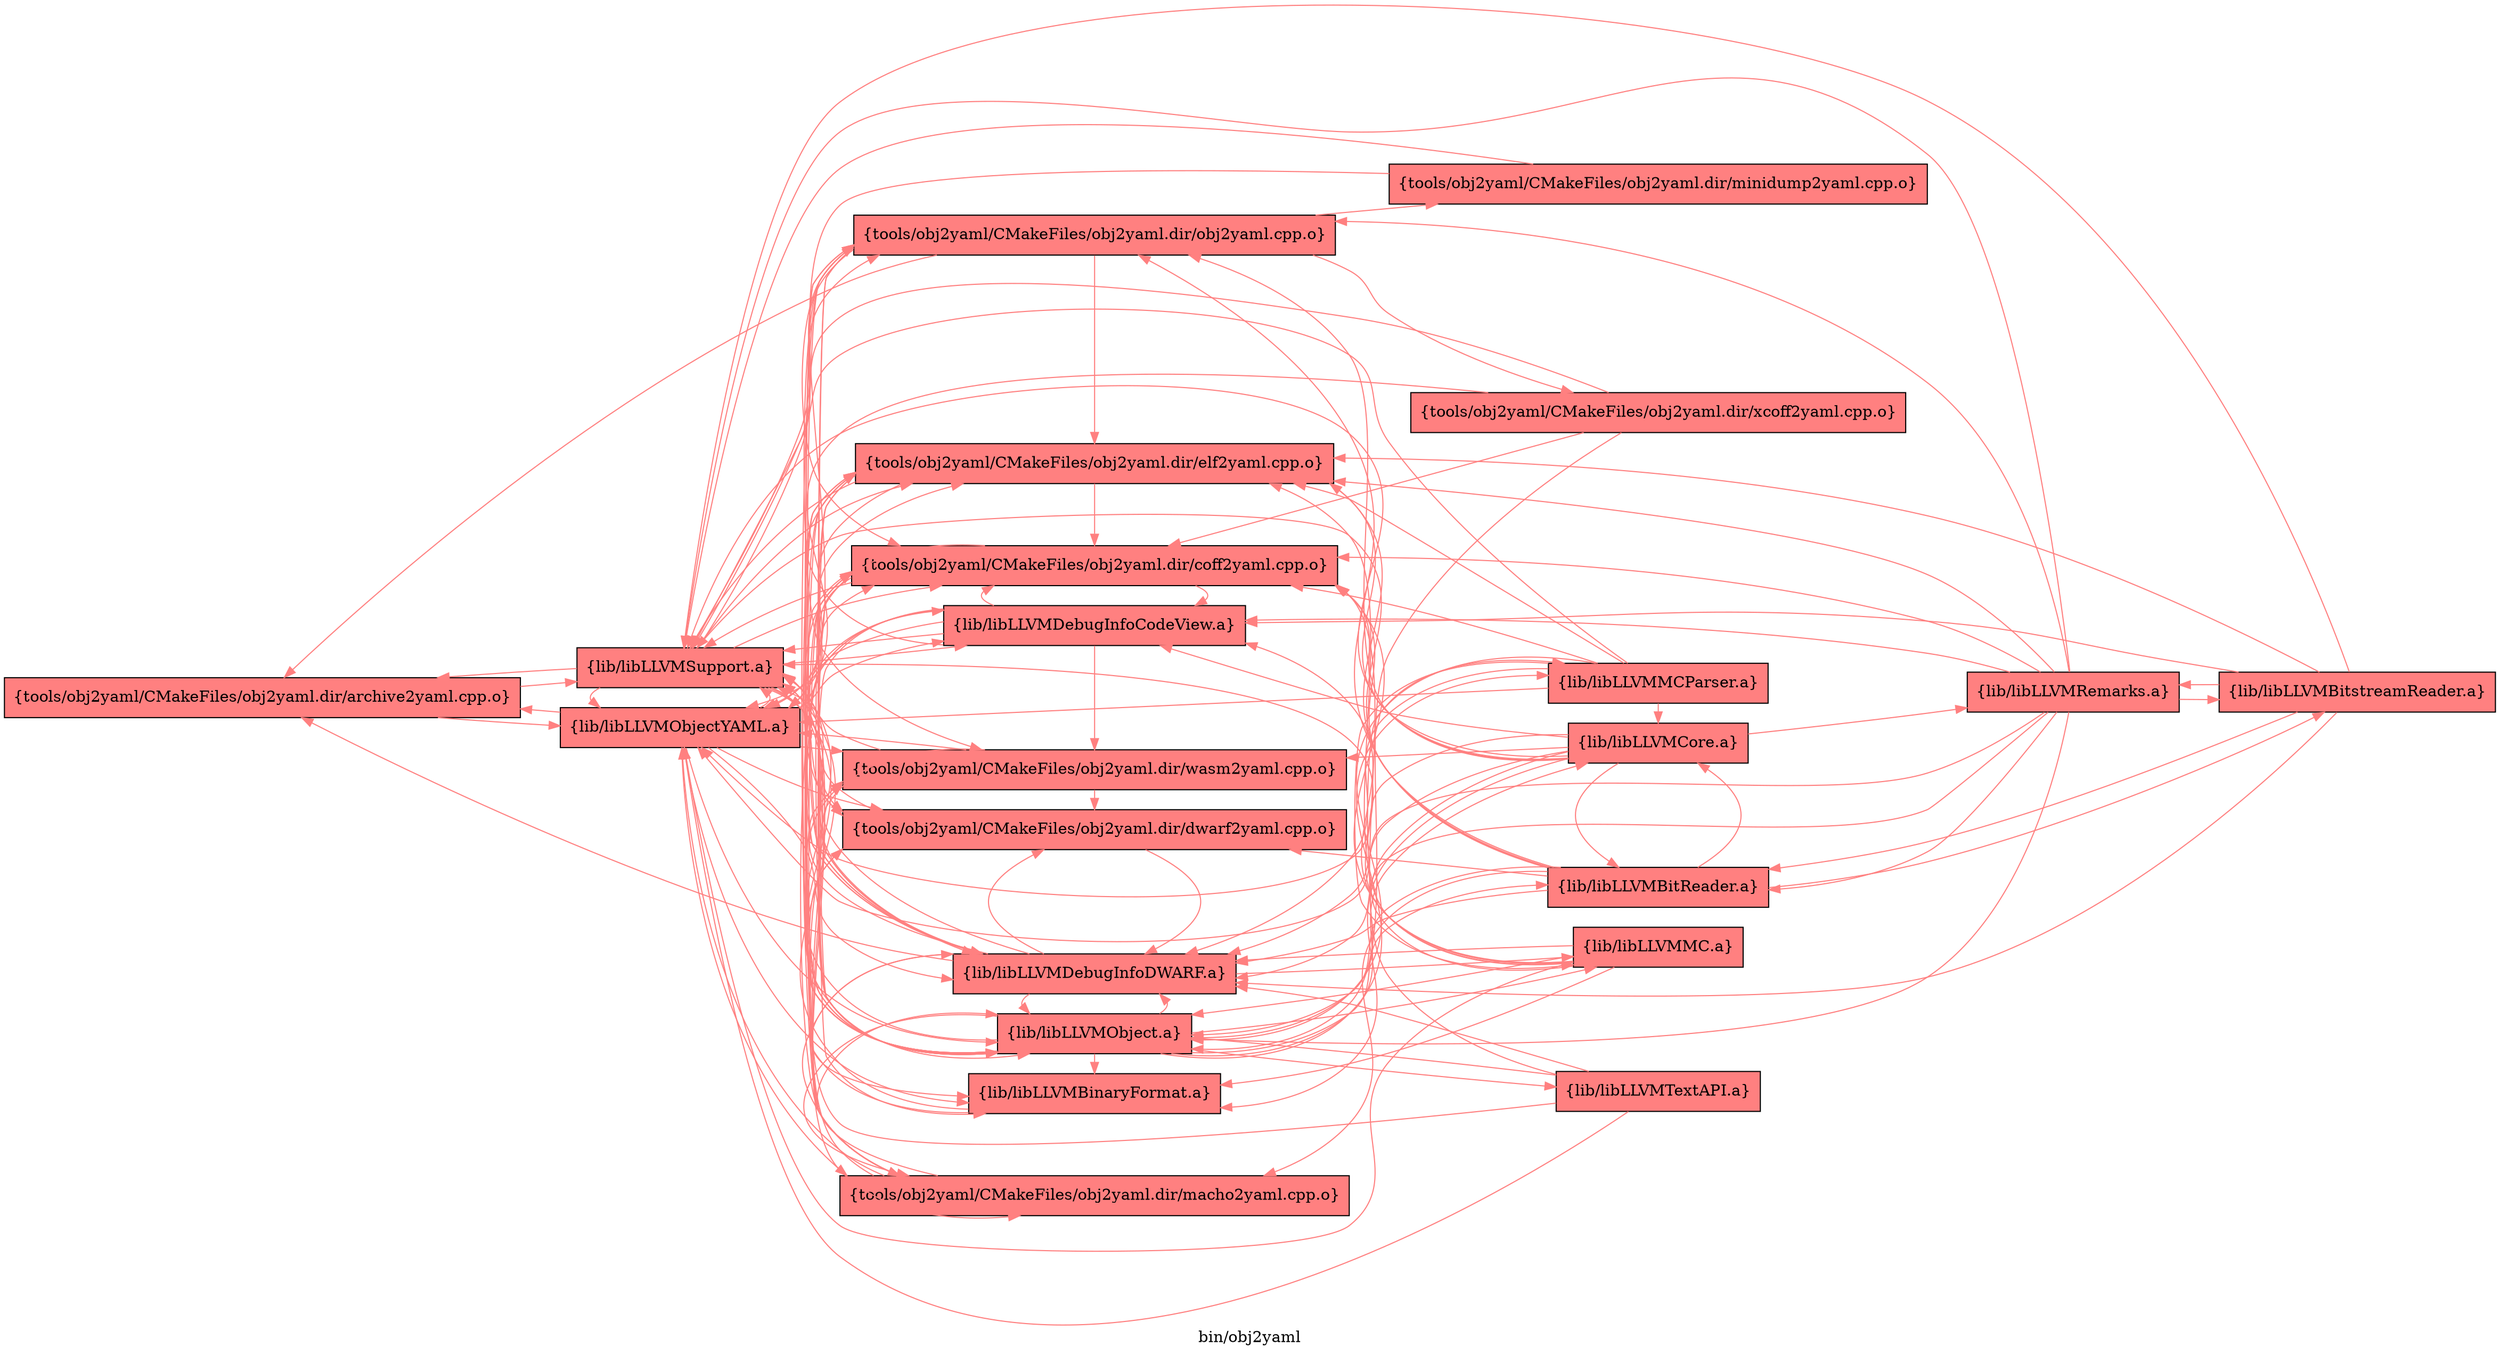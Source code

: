 digraph "bin/obj2yaml" {
	label="bin/obj2yaml";
	rankdir="LR"
	{ rank=same; Node0x557ee653def8;  }
	{ rank=same; Node0x557ee6536a18; Node0x557ee6537968;  }
	{ rank=same; Node0x557ee653c1e8; Node0x557ee653c5f8; Node0x557ee653ba18; Node0x557ee65366a8; Node0x557ee653b7e8; Node0x557ee653b298; Node0x557ee6536ec8; Node0x557ee653a898; Node0x557ee65355c8; Node0x557ee653d1d8;  }
	{ rank=same; Node0x557ee6534ee8; Node0x557ee6538408; Node0x557ee6537e18; Node0x557ee65346c8; Node0x557ee65353e8; Node0x557ee6535528; Node0x557ee6535bb8;  }

	Node0x557ee653def8 [shape=record,shape=box,style=filled,fillcolor="1.000000 0.5 1",group=1,label="{tools/obj2yaml/CMakeFiles/obj2yaml.dir/archive2yaml.cpp.o}"];
	Node0x557ee653def8 -> Node0x557ee6536a18[color="1.000000 0.5 1"];
	Node0x557ee653def8 -> Node0x557ee6537968[color="1.000000 0.5 1"];
	Node0x557ee6536a18 [shape=record,shape=box,style=filled,fillcolor="1.000000 0.5 1",group=1,label="{lib/libLLVMObjectYAML.a}"];
	Node0x557ee6536a18 -> Node0x557ee653def8[color="1.000000 0.5 1"];
	Node0x557ee6536a18 -> Node0x557ee653c1e8[color="1.000000 0.5 1"];
	Node0x557ee6536a18 -> Node0x557ee6537968[color="1.000000 0.5 1"];
	Node0x557ee6536a18 -> Node0x557ee653c5f8[color="1.000000 0.5 1"];
	Node0x557ee6536a18 -> Node0x557ee653ba18[color="1.000000 0.5 1"];
	Node0x557ee6536a18 -> Node0x557ee65366a8[color="1.000000 0.5 1"];
	Node0x557ee6536a18 -> Node0x557ee653b7e8[color="1.000000 0.5 1"];
	Node0x557ee6536a18 -> Node0x557ee653b298[color="1.000000 0.5 1"];
	Node0x557ee6536a18 -> Node0x557ee6536ec8[color="1.000000 0.5 1"];
	Node0x557ee6536a18 -> Node0x557ee653a898[color="1.000000 0.5 1"];
	Node0x557ee6536a18 -> Node0x557ee65355c8[color="1.000000 0.5 1"];
	Node0x557ee6537968 [shape=record,shape=box,style=filled,fillcolor="1.000000 0.5 1",group=1,label="{lib/libLLVMSupport.a}"];
	Node0x557ee6537968 -> Node0x557ee6536ec8[color="1.000000 0.5 1"];
	Node0x557ee6537968 -> Node0x557ee653c1e8[color="1.000000 0.5 1"];
	Node0x557ee6537968 -> Node0x557ee653c5f8[color="1.000000 0.5 1"];
	Node0x557ee6537968 -> Node0x557ee653b7e8[color="1.000000 0.5 1"];
	Node0x557ee6537968 -> Node0x557ee6536a18[color="1.000000 0.5 1"];
	Node0x557ee6537968 -> Node0x557ee653d1d8[color="1.000000 0.5 1"];
	Node0x557ee6537968 -> Node0x557ee65366a8[color="1.000000 0.5 1"];
	Node0x557ee6537968 -> Node0x557ee653b298[color="1.000000 0.5 1"];
	Node0x557ee6537968 -> Node0x557ee653def8[color="1.000000 0.5 1"];
	Node0x557ee6537968 -> Node0x557ee653ba18[color="1.000000 0.5 1"];
	Node0x557ee653d1d8 [shape=record,shape=box,style=filled,fillcolor="1.000000 0.5 1",group=1,label="{tools/obj2yaml/CMakeFiles/obj2yaml.dir/obj2yaml.cpp.o}"];
	Node0x557ee653d1d8 -> Node0x557ee653def8[color="1.000000 0.5 1"];
	Node0x557ee653d1d8 -> Node0x557ee653c5f8[color="1.000000 0.5 1"];
	Node0x557ee653d1d8 -> Node0x557ee653c1e8[color="1.000000 0.5 1"];
	Node0x557ee653d1d8 -> Node0x557ee65366a8[color="1.000000 0.5 1"];
	Node0x557ee653d1d8 -> Node0x557ee6535528[color="1.000000 0.5 1"];
	Node0x557ee653d1d8 -> Node0x557ee6535bb8[color="1.000000 0.5 1"];
	Node0x557ee653d1d8 -> Node0x557ee65355c8[color="1.000000 0.5 1"];
	Node0x557ee653d1d8 -> Node0x557ee653a898[color="1.000000 0.5 1"];
	Node0x557ee653d1d8 -> Node0x557ee6536ec8[color="1.000000 0.5 1"];
	Node0x557ee653d1d8 -> Node0x557ee6537968[color="1.000000 0.5 1"];
	Node0x557ee653c5f8 [shape=record,shape=box,style=filled,fillcolor="1.000000 0.5 1",group=1,label="{tools/obj2yaml/CMakeFiles/obj2yaml.dir/coff2yaml.cpp.o}"];
	Node0x557ee653c5f8 -> Node0x557ee653b7e8[color="1.000000 0.5 1"];
	Node0x557ee653c5f8 -> Node0x557ee6536ec8[color="1.000000 0.5 1"];
	Node0x557ee653c5f8 -> Node0x557ee6536a18[color="1.000000 0.5 1"];
	Node0x557ee653c5f8 -> Node0x557ee6537968[color="1.000000 0.5 1"];
	Node0x557ee653c1e8 [shape=record,shape=box,style=filled,fillcolor="1.000000 0.5 1",group=1,label="{tools/obj2yaml/CMakeFiles/obj2yaml.dir/elf2yaml.cpp.o}"];
	Node0x557ee653c1e8 -> Node0x557ee653c5f8[color="1.000000 0.5 1"];
	Node0x557ee653c1e8 -> Node0x557ee653ba18[color="1.000000 0.5 1"];
	Node0x557ee653c1e8 -> Node0x557ee653b298[color="1.000000 0.5 1"];
	Node0x557ee653c1e8 -> Node0x557ee6536ec8[color="1.000000 0.5 1"];
	Node0x557ee653c1e8 -> Node0x557ee6536a18[color="1.000000 0.5 1"];
	Node0x557ee653c1e8 -> Node0x557ee6537968[color="1.000000 0.5 1"];
	Node0x557ee65366a8 [shape=record,shape=box,style=filled,fillcolor="1.000000 0.5 1",group=1,label="{tools/obj2yaml/CMakeFiles/obj2yaml.dir/macho2yaml.cpp.o}"];
	Node0x557ee65366a8 -> Node0x557ee653c5f8[color="1.000000 0.5 1"];
	Node0x557ee65366a8 -> Node0x557ee653ba18[color="1.000000 0.5 1"];
	Node0x557ee65366a8 -> Node0x557ee653c1e8[color="1.000000 0.5 1"];
	Node0x557ee65366a8 -> Node0x557ee653b298[color="1.000000 0.5 1"];
	Node0x557ee65366a8 -> Node0x557ee6536ec8[color="1.000000 0.5 1"];
	Node0x557ee65366a8 -> Node0x557ee6536a18[color="1.000000 0.5 1"];
	Node0x557ee65366a8 -> Node0x557ee6537968[color="1.000000 0.5 1"];
	Node0x557ee6535528 [shape=record,shape=box,style=filled,fillcolor="1.000000 0.5 1",group=1,label="{tools/obj2yaml/CMakeFiles/obj2yaml.dir/minidump2yaml.cpp.o}"];
	Node0x557ee6535528 -> Node0x557ee6536a18[color="1.000000 0.5 1"];
	Node0x557ee6535528 -> Node0x557ee6537968[color="1.000000 0.5 1"];
	Node0x557ee6535bb8 [shape=record,shape=box,style=filled,fillcolor="1.000000 0.5 1",group=1,label="{tools/obj2yaml/CMakeFiles/obj2yaml.dir/xcoff2yaml.cpp.o}"];
	Node0x557ee6535bb8 -> Node0x557ee653c5f8[color="1.000000 0.5 1"];
	Node0x557ee6535bb8 -> Node0x557ee6536ec8[color="1.000000 0.5 1"];
	Node0x557ee6535bb8 -> Node0x557ee6536a18[color="1.000000 0.5 1"];
	Node0x557ee6535bb8 -> Node0x557ee6537968[color="1.000000 0.5 1"];
	Node0x557ee65355c8 [shape=record,shape=box,style=filled,fillcolor="1.000000 0.5 1",group=1,label="{tools/obj2yaml/CMakeFiles/obj2yaml.dir/wasm2yaml.cpp.o}"];
	Node0x557ee65355c8 -> Node0x557ee653ba18[color="1.000000 0.5 1"];
	Node0x557ee65355c8 -> Node0x557ee6536ec8[color="1.000000 0.5 1"];
	Node0x557ee65355c8 -> Node0x557ee6536a18[color="1.000000 0.5 1"];
	Node0x557ee65355c8 -> Node0x557ee6537968[color="1.000000 0.5 1"];
	Node0x557ee653a898 [shape=record,shape=box,style=filled,fillcolor="1.000000 0.5 1",group=1,label="{lib/libLLVMBinaryFormat.a}"];
	Node0x557ee653a898 -> Node0x557ee653d1d8[color="1.000000 0.5 1"];
	Node0x557ee653a898 -> Node0x557ee6537968[color="1.000000 0.5 1"];
	Node0x557ee6536ec8 [shape=record,shape=box,style=filled,fillcolor="1.000000 0.5 1",group=1,label="{lib/libLLVMObject.a}"];
	Node0x557ee6536ec8 -> Node0x557ee653d1d8[color="1.000000 0.5 1"];
	Node0x557ee6536ec8 -> Node0x557ee653a898[color="1.000000 0.5 1"];
	Node0x557ee6536ec8 -> Node0x557ee6537968[color="1.000000 0.5 1"];
	Node0x557ee6536ec8 -> Node0x557ee653c5f8[color="1.000000 0.5 1"];
	Node0x557ee6536ec8 -> Node0x557ee653c1e8[color="1.000000 0.5 1"];
	Node0x557ee6536ec8 -> Node0x557ee653b298[color="1.000000 0.5 1"];
	Node0x557ee6536ec8 -> Node0x557ee6534ee8[color="1.000000 0.5 1"];
	Node0x557ee6536ec8 -> Node0x557ee6538408[color="1.000000 0.5 1"];
	Node0x557ee6536ec8 -> Node0x557ee6537e18[color="1.000000 0.5 1"];
	Node0x557ee6536ec8 -> Node0x557ee65346c8[color="1.000000 0.5 1"];
	Node0x557ee6536ec8 -> Node0x557ee65366a8[color="1.000000 0.5 1"];
	Node0x557ee6536ec8 -> Node0x557ee653ba18[color="1.000000 0.5 1"];
	Node0x557ee6536ec8 -> Node0x557ee65353e8[color="1.000000 0.5 1"];
	Node0x557ee6536ec8 -> Node0x557ee65355c8[color="1.000000 0.5 1"];
	Node0x557ee653b7e8 [shape=record,shape=box,style=filled,fillcolor="1.000000 0.5 1",group=1,label="{lib/libLLVMDebugInfoCodeView.a}"];
	Node0x557ee653b7e8 -> Node0x557ee653c5f8[color="1.000000 0.5 1"];
	Node0x557ee653b7e8 -> Node0x557ee6537968[color="1.000000 0.5 1"];
	Node0x557ee653b7e8 -> Node0x557ee65355c8[color="1.000000 0.5 1"];
	Node0x557ee653b7e8 -> Node0x557ee6536a18[color="1.000000 0.5 1"];
	Node0x557ee653b7e8 -> Node0x557ee653c1e8[color="1.000000 0.5 1"];
	Node0x557ee653b7e8 -> Node0x557ee65366a8[color="1.000000 0.5 1"];
	Node0x557ee653b7e8 -> Node0x557ee6536ec8[color="1.000000 0.5 1"];
	Node0x557ee653b7e8 -> Node0x557ee653b298[color="1.000000 0.5 1"];
	Node0x557ee653ba18 [shape=record,shape=box,style=filled,fillcolor="1.000000 0.5 1",group=1,label="{tools/obj2yaml/CMakeFiles/obj2yaml.dir/dwarf2yaml.cpp.o}"];
	Node0x557ee653ba18 -> Node0x557ee653c5f8[color="1.000000 0.5 1"];
	Node0x557ee653ba18 -> Node0x557ee653b298[color="1.000000 0.5 1"];
	Node0x557ee653ba18 -> Node0x557ee6537968[color="1.000000 0.5 1"];
	Node0x557ee653b298 [shape=record,shape=box,style=filled,fillcolor="1.000000 0.5 1",group=1,label="{lib/libLLVMDebugInfoDWARF.a}"];
	Node0x557ee653b298 -> Node0x557ee653def8[color="1.000000 0.5 1"];
	Node0x557ee653b298 -> Node0x557ee653c5f8[color="1.000000 0.5 1"];
	Node0x557ee653b298 -> Node0x557ee653ba18[color="1.000000 0.5 1"];
	Node0x557ee653b298 -> Node0x557ee653c1e8[color="1.000000 0.5 1"];
	Node0x557ee653b298 -> Node0x557ee653b7e8[color="1.000000 0.5 1"];
	Node0x557ee653b298 -> Node0x557ee653a898[color="1.000000 0.5 1"];
	Node0x557ee653b298 -> Node0x557ee6536ec8[color="1.000000 0.5 1"];
	Node0x557ee653b298 -> Node0x557ee6537968[color="1.000000 0.5 1"];
	Node0x557ee653b298 -> Node0x557ee6534ee8[color="1.000000 0.5 1"];
	Node0x557ee653b298 -> Node0x557ee65355c8[color="1.000000 0.5 1"];
	Node0x557ee653b298 -> Node0x557ee653d1d8[color="1.000000 0.5 1"];
	Node0x557ee6534ee8 [shape=record,shape=box,style=filled,fillcolor="1.000000 0.5 1",group=1,label="{lib/libLLVMMC.a}"];
	Node0x557ee6534ee8 -> Node0x557ee653b7e8[color="1.000000 0.5 1"];
	Node0x557ee6534ee8 -> Node0x557ee6536ec8[color="1.000000 0.5 1"];
	Node0x557ee6534ee8 -> Node0x557ee6537968[color="1.000000 0.5 1"];
	Node0x557ee6534ee8 -> Node0x557ee653c5f8[color="1.000000 0.5 1"];
	Node0x557ee6534ee8 -> Node0x557ee653c1e8[color="1.000000 0.5 1"];
	Node0x557ee6534ee8 -> Node0x557ee653a898[color="1.000000 0.5 1"];
	Node0x557ee6534ee8 -> Node0x557ee6536a18[color="1.000000 0.5 1"];
	Node0x557ee6534ee8 -> Node0x557ee65346c8[color="1.000000 0.5 1"];
	Node0x557ee6534ee8 -> Node0x557ee653b298[color="1.000000 0.5 1"];
	Node0x557ee6538408 [shape=record,shape=box,style=filled,fillcolor="1.000000 0.5 1",group=1,label="{lib/libLLVMBitReader.a}"];
	Node0x557ee6538408 -> Node0x557ee653d1d8[color="1.000000 0.5 1"];
	Node0x557ee6538408 -> Node0x557ee653c5f8[color="1.000000 0.5 1"];
	Node0x557ee6538408 -> Node0x557ee653c1e8[color="1.000000 0.5 1"];
	Node0x557ee6538408 -> Node0x557ee653b298[color="1.000000 0.5 1"];
	Node0x557ee6538408 -> Node0x557ee6536ec8[color="1.000000 0.5 1"];
	Node0x557ee6538408 -> Node0x557ee6537968[color="1.000000 0.5 1"];
	Node0x557ee6538408 -> Node0x557ee6538818[color="1.000000 0.5 1"];
	Node0x557ee6538408 -> Node0x557ee6537e18[color="1.000000 0.5 1"];
	Node0x557ee6538408 -> Node0x557ee653ba18[color="1.000000 0.5 1"];
	Node0x557ee6538408 -> Node0x557ee65366a8[color="1.000000 0.5 1"];
	Node0x557ee6537e18 [shape=record,shape=box,style=filled,fillcolor="1.000000 0.5 1",group=1,label="{lib/libLLVMCore.a}"];
	Node0x557ee6537e18 -> Node0x557ee653b298[color="1.000000 0.5 1"];
	Node0x557ee6537e18 -> Node0x557ee6536ec8[color="1.000000 0.5 1"];
	Node0x557ee6537e18 -> Node0x557ee6537968[color="1.000000 0.5 1"];
	Node0x557ee6537e18 -> Node0x557ee6538408[color="1.000000 0.5 1"];
	Node0x557ee6537e18 -> Node0x557ee653d1d8[color="1.000000 0.5 1"];
	Node0x557ee6537e18 -> Node0x557ee653b7e8[color="1.000000 0.5 1"];
	Node0x557ee6537e18 -> Node0x557ee653a898[color="1.000000 0.5 1"];
	Node0x557ee6537e18 -> Node0x557ee653c5f8[color="1.000000 0.5 1"];
	Node0x557ee6537e18 -> Node0x557ee653c1e8[color="1.000000 0.5 1"];
	Node0x557ee6537e18 -> Node0x557ee6538d68[color="1.000000 0.5 1"];
	Node0x557ee6537e18 -> Node0x557ee6536a18[color="1.000000 0.5 1"];
	Node0x557ee6537e18 -> Node0x557ee65355c8[color="1.000000 0.5 1"];
	Node0x557ee65346c8 [shape=record,shape=box,style=filled,fillcolor="1.000000 0.5 1",group=1,label="{lib/libLLVMMCParser.a}"];
	Node0x557ee65346c8 -> Node0x557ee653c5f8[color="1.000000 0.5 1"];
	Node0x557ee65346c8 -> Node0x557ee653c1e8[color="1.000000 0.5 1"];
	Node0x557ee65346c8 -> Node0x557ee6536ec8[color="1.000000 0.5 1"];
	Node0x557ee65346c8 -> Node0x557ee653b298[color="1.000000 0.5 1"];
	Node0x557ee65346c8 -> Node0x557ee6537968[color="1.000000 0.5 1"];
	Node0x557ee65346c8 -> Node0x557ee6534ee8[color="1.000000 0.5 1"];
	Node0x557ee65346c8 -> Node0x557ee6536a18[color="1.000000 0.5 1"];
	Node0x557ee65346c8 -> Node0x557ee6537e18[color="1.000000 0.5 1"];
	Node0x557ee65353e8 [shape=record,shape=box,style=filled,fillcolor="1.000000 0.5 1",group=1,label="{lib/libLLVMTextAPI.a}"];
	Node0x557ee65353e8 -> Node0x557ee6537968[color="1.000000 0.5 1"];
	Node0x557ee65353e8 -> Node0x557ee653c5f8[color="1.000000 0.5 1"];
	Node0x557ee65353e8 -> Node0x557ee6536ec8[color="1.000000 0.5 1"];
	Node0x557ee65353e8 -> Node0x557ee653b298[color="1.000000 0.5 1"];
	Node0x557ee65353e8 -> Node0x557ee6536a18[color="1.000000 0.5 1"];
	Node0x557ee6538818 [shape=record,shape=box,style=filled,fillcolor="1.000000 0.5 1",group=1,label="{lib/libLLVMBitstreamReader.a}"];
	Node0x557ee6538818 -> Node0x557ee653c1e8[color="1.000000 0.5 1"];
	Node0x557ee6538818 -> Node0x557ee653b7e8[color="1.000000 0.5 1"];
	Node0x557ee6538818 -> Node0x557ee653b298[color="1.000000 0.5 1"];
	Node0x557ee6538818 -> Node0x557ee6537968[color="1.000000 0.5 1"];
	Node0x557ee6538818 -> Node0x557ee6538408[color="1.000000 0.5 1"];
	Node0x557ee6538818 -> Node0x557ee6538d68[color="1.000000 0.5 1"];
	Node0x557ee6538d68 [shape=record,shape=box,style=filled,fillcolor="1.000000 0.5 1",group=1,label="{lib/libLLVMRemarks.a}"];
	Node0x557ee6538d68 -> Node0x557ee653b298[color="1.000000 0.5 1"];
	Node0x557ee6538d68 -> Node0x557ee6537968[color="1.000000 0.5 1"];
	Node0x557ee6538d68 -> Node0x557ee653b7e8[color="1.000000 0.5 1"];
	Node0x557ee6538d68 -> Node0x557ee6538408[color="1.000000 0.5 1"];
	Node0x557ee6538d68 -> Node0x557ee653c5f8[color="1.000000 0.5 1"];
	Node0x557ee6538d68 -> Node0x557ee653c1e8[color="1.000000 0.5 1"];
	Node0x557ee6538d68 -> Node0x557ee653d1d8[color="1.000000 0.5 1"];
	Node0x557ee6538d68 -> Node0x557ee6536ec8[color="1.000000 0.5 1"];
	Node0x557ee6538d68 -> Node0x557ee6538818[color="1.000000 0.5 1"];
	Node0x557ee6538d68 -> Node0x557ee6536a18[color="1.000000 0.5 1"];
}
